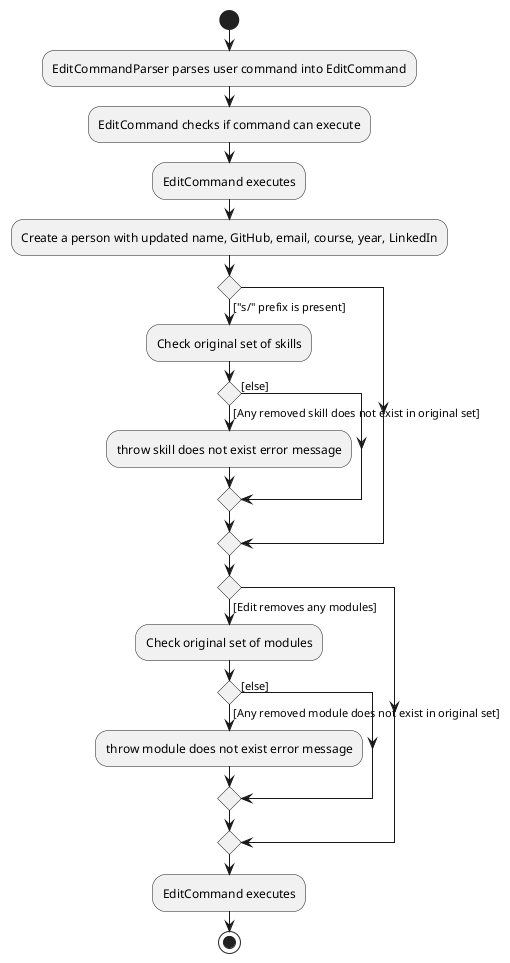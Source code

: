 @startuml
start
:EditCommandParser parses user command into EditCommand;
:EditCommand checks if command can execute;
:EditCommand executes;
:Create a person with updated name, GitHub, email, course, year, LinkedIn;

'Since the beta syntax does not support placing the condition outside the
'diamond we place it as the true branch instead.

if () then (["s/" prefix is present])
    :Check original set of skills;
    if () then ([Any removed skill does not exist in original set])
        :throw skill does not exist error message;
    else ([else])
    endif
endif
if () then ([Edit removes any modules])
    :Check original set of modules;
    if () then ([Any removed module does not exist in original set])
        :throw module does not exist error message;
    else ([else])
    endif
endif
:EditCommand executes;
stop
@enduml